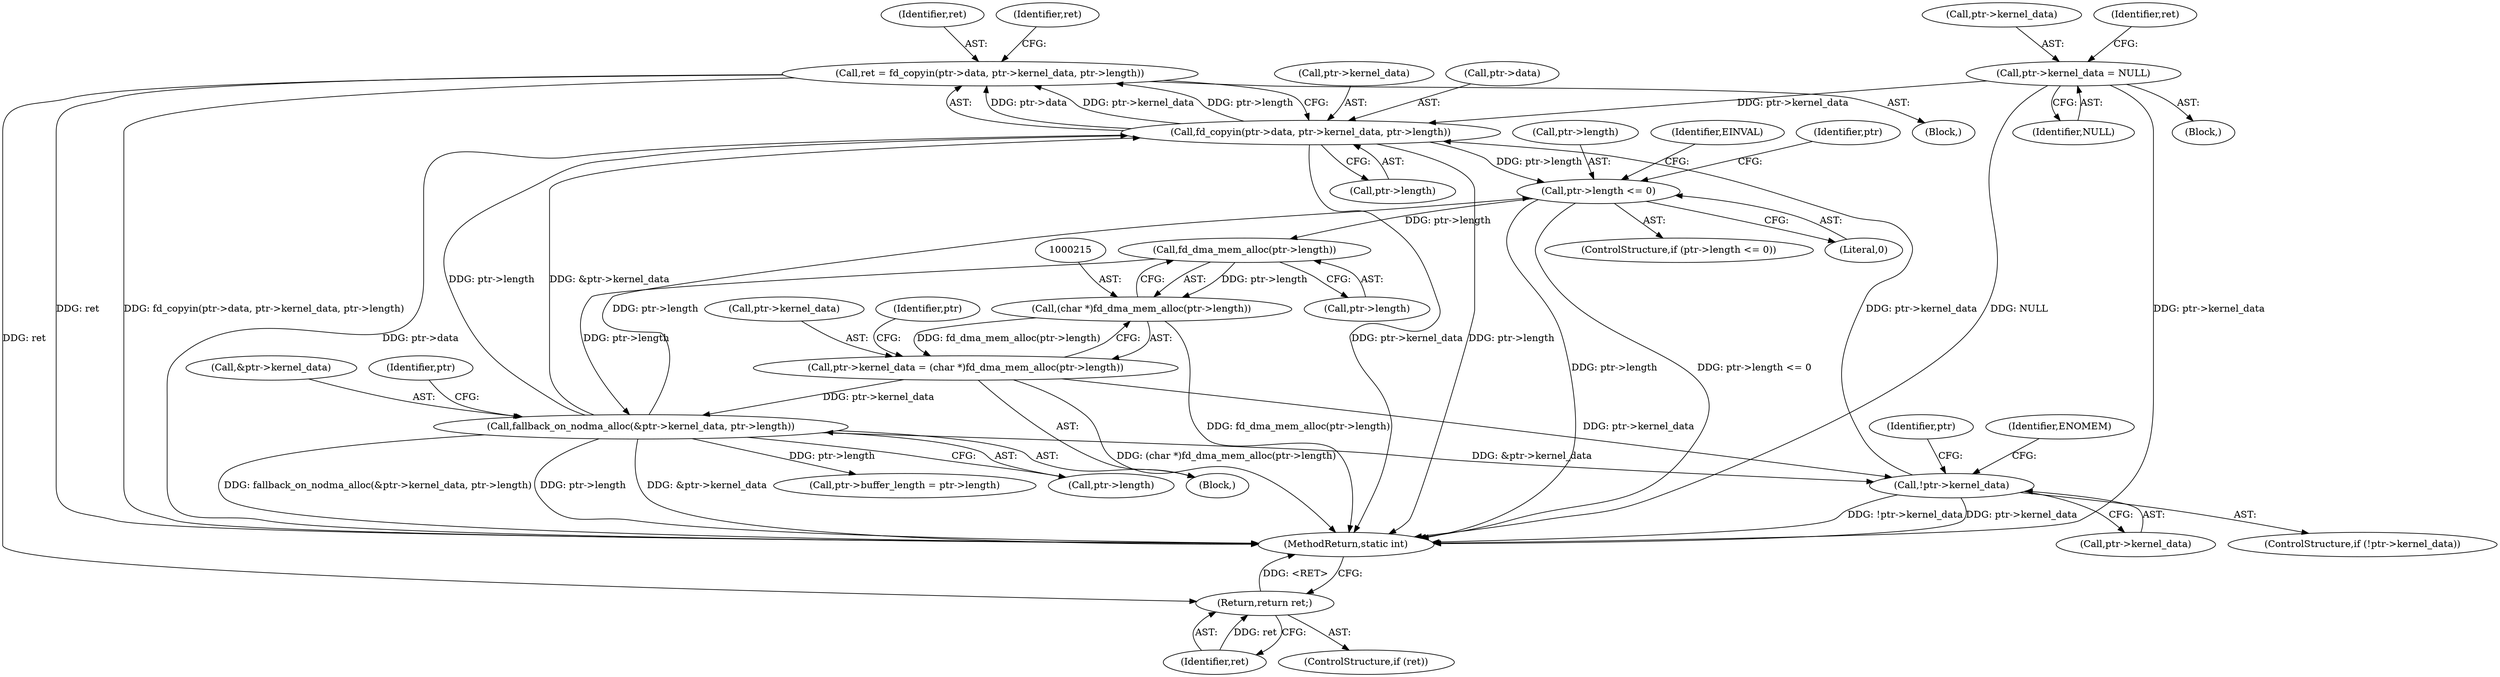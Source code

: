 digraph "0_linux_ef87dbe7614341c2e7bfe8d32fcb7028cc97442c@API" {
"1000250" [label="(Call,ret = fd_copyin(ptr->data, ptr->kernel_data, ptr->length))"];
"1000252" [label="(Call,fd_copyin(ptr->data, ptr->kernel_data, ptr->length))"];
"1000220" [label="(Call,fallback_on_nodma_alloc(&ptr->kernel_data, ptr->length))"];
"1000210" [label="(Call,ptr->kernel_data = (char *)fd_dma_mem_alloc(ptr->length))"];
"1000214" [label="(Call,(char *)fd_dma_mem_alloc(ptr->length))"];
"1000216" [label="(Call,fd_dma_mem_alloc(ptr->length))"];
"1000202" [label="(Call,ptr->length <= 0)"];
"1000148" [label="(Call,ptr->kernel_data = NULL)"];
"1000229" [label="(Call,!ptr->kernel_data)"];
"1000264" [label="(Return,return ret;)"];
"1000221" [label="(Call,&ptr->kernel_data)"];
"1000209" [label="(Identifier,EINVAL)"];
"1000264" [label="(Return,return ret;)"];
"1000265" [label="(Identifier,ret)"];
"1000212" [label="(Identifier,ptr)"];
"1000211" [label="(Call,ptr->kernel_data)"];
"1000200" [label="(Block,)"];
"1000256" [label="(Call,ptr->kernel_data)"];
"1000262" [label="(ControlStructure,if (ret))"];
"1000238" [label="(Identifier,ptr)"];
"1000214" [label="(Call,(char *)fd_dma_mem_alloc(ptr->length))"];
"1000149" [label="(Call,ptr->kernel_data)"];
"1000235" [label="(Identifier,ENOMEM)"];
"1000216" [label="(Call,fd_dma_mem_alloc(ptr->length))"];
"1000231" [label="(Identifier,ptr)"];
"1000251" [label="(Identifier,ret)"];
"1000287" [label="(MethodReturn,static int)"];
"1000259" [label="(Call,ptr->length)"];
"1000253" [label="(Call,ptr->data)"];
"1000202" [label="(Call,ptr->length <= 0)"];
"1000201" [label="(ControlStructure,if (ptr->length <= 0))"];
"1000252" [label="(Call,fd_copyin(ptr->data, ptr->kernel_data, ptr->length))"];
"1000223" [label="(Identifier,ptr)"];
"1000250" [label="(Call,ret = fd_copyin(ptr->data, ptr->kernel_data, ptr->length))"];
"1000230" [label="(Call,ptr->kernel_data)"];
"1000105" [label="(Block,)"];
"1000206" [label="(Literal,0)"];
"1000152" [label="(Identifier,NULL)"];
"1000229" [label="(Call,!ptr->kernel_data)"];
"1000263" [label="(Identifier,ret)"];
"1000154" [label="(Identifier,ret)"];
"1000217" [label="(Call,ptr->length)"];
"1000148" [label="(Call,ptr->kernel_data = NULL)"];
"1000220" [label="(Call,fallback_on_nodma_alloc(&ptr->kernel_data, ptr->length))"];
"1000249" [label="(Block,)"];
"1000236" [label="(Call,ptr->buffer_length = ptr->length)"];
"1000203" [label="(Call,ptr->length)"];
"1000225" [label="(Call,ptr->length)"];
"1000228" [label="(ControlStructure,if (!ptr->kernel_data))"];
"1000210" [label="(Call,ptr->kernel_data = (char *)fd_dma_mem_alloc(ptr->length))"];
"1000250" -> "1000249"  [label="AST: "];
"1000250" -> "1000252"  [label="CFG: "];
"1000251" -> "1000250"  [label="AST: "];
"1000252" -> "1000250"  [label="AST: "];
"1000263" -> "1000250"  [label="CFG: "];
"1000250" -> "1000287"  [label="DDG: ret"];
"1000250" -> "1000287"  [label="DDG: fd_copyin(ptr->data, ptr->kernel_data, ptr->length)"];
"1000252" -> "1000250"  [label="DDG: ptr->data"];
"1000252" -> "1000250"  [label="DDG: ptr->kernel_data"];
"1000252" -> "1000250"  [label="DDG: ptr->length"];
"1000250" -> "1000264"  [label="DDG: ret"];
"1000252" -> "1000259"  [label="CFG: "];
"1000253" -> "1000252"  [label="AST: "];
"1000256" -> "1000252"  [label="AST: "];
"1000259" -> "1000252"  [label="AST: "];
"1000252" -> "1000287"  [label="DDG: ptr->length"];
"1000252" -> "1000287"  [label="DDG: ptr->data"];
"1000252" -> "1000287"  [label="DDG: ptr->kernel_data"];
"1000252" -> "1000202"  [label="DDG: ptr->length"];
"1000220" -> "1000252"  [label="DDG: &ptr->kernel_data"];
"1000220" -> "1000252"  [label="DDG: ptr->length"];
"1000148" -> "1000252"  [label="DDG: ptr->kernel_data"];
"1000229" -> "1000252"  [label="DDG: ptr->kernel_data"];
"1000220" -> "1000200"  [label="AST: "];
"1000220" -> "1000225"  [label="CFG: "];
"1000221" -> "1000220"  [label="AST: "];
"1000225" -> "1000220"  [label="AST: "];
"1000231" -> "1000220"  [label="CFG: "];
"1000220" -> "1000287"  [label="DDG: ptr->length"];
"1000220" -> "1000287"  [label="DDG: &ptr->kernel_data"];
"1000220" -> "1000287"  [label="DDG: fallback_on_nodma_alloc(&ptr->kernel_data, ptr->length)"];
"1000220" -> "1000202"  [label="DDG: ptr->length"];
"1000210" -> "1000220"  [label="DDG: ptr->kernel_data"];
"1000216" -> "1000220"  [label="DDG: ptr->length"];
"1000220" -> "1000229"  [label="DDG: &ptr->kernel_data"];
"1000220" -> "1000236"  [label="DDG: ptr->length"];
"1000210" -> "1000200"  [label="AST: "];
"1000210" -> "1000214"  [label="CFG: "];
"1000211" -> "1000210"  [label="AST: "];
"1000214" -> "1000210"  [label="AST: "];
"1000223" -> "1000210"  [label="CFG: "];
"1000210" -> "1000287"  [label="DDG: (char *)fd_dma_mem_alloc(ptr->length)"];
"1000214" -> "1000210"  [label="DDG: fd_dma_mem_alloc(ptr->length)"];
"1000210" -> "1000229"  [label="DDG: ptr->kernel_data"];
"1000214" -> "1000216"  [label="CFG: "];
"1000215" -> "1000214"  [label="AST: "];
"1000216" -> "1000214"  [label="AST: "];
"1000214" -> "1000287"  [label="DDG: fd_dma_mem_alloc(ptr->length)"];
"1000216" -> "1000214"  [label="DDG: ptr->length"];
"1000216" -> "1000217"  [label="CFG: "];
"1000217" -> "1000216"  [label="AST: "];
"1000202" -> "1000216"  [label="DDG: ptr->length"];
"1000202" -> "1000201"  [label="AST: "];
"1000202" -> "1000206"  [label="CFG: "];
"1000203" -> "1000202"  [label="AST: "];
"1000206" -> "1000202"  [label="AST: "];
"1000209" -> "1000202"  [label="CFG: "];
"1000212" -> "1000202"  [label="CFG: "];
"1000202" -> "1000287"  [label="DDG: ptr->length"];
"1000202" -> "1000287"  [label="DDG: ptr->length <= 0"];
"1000148" -> "1000105"  [label="AST: "];
"1000148" -> "1000152"  [label="CFG: "];
"1000149" -> "1000148"  [label="AST: "];
"1000152" -> "1000148"  [label="AST: "];
"1000154" -> "1000148"  [label="CFG: "];
"1000148" -> "1000287"  [label="DDG: NULL"];
"1000148" -> "1000287"  [label="DDG: ptr->kernel_data"];
"1000229" -> "1000228"  [label="AST: "];
"1000229" -> "1000230"  [label="CFG: "];
"1000230" -> "1000229"  [label="AST: "];
"1000235" -> "1000229"  [label="CFG: "];
"1000238" -> "1000229"  [label="CFG: "];
"1000229" -> "1000287"  [label="DDG: !ptr->kernel_data"];
"1000229" -> "1000287"  [label="DDG: ptr->kernel_data"];
"1000264" -> "1000262"  [label="AST: "];
"1000264" -> "1000265"  [label="CFG: "];
"1000265" -> "1000264"  [label="AST: "];
"1000287" -> "1000264"  [label="CFG: "];
"1000264" -> "1000287"  [label="DDG: <RET>"];
"1000265" -> "1000264"  [label="DDG: ret"];
}
